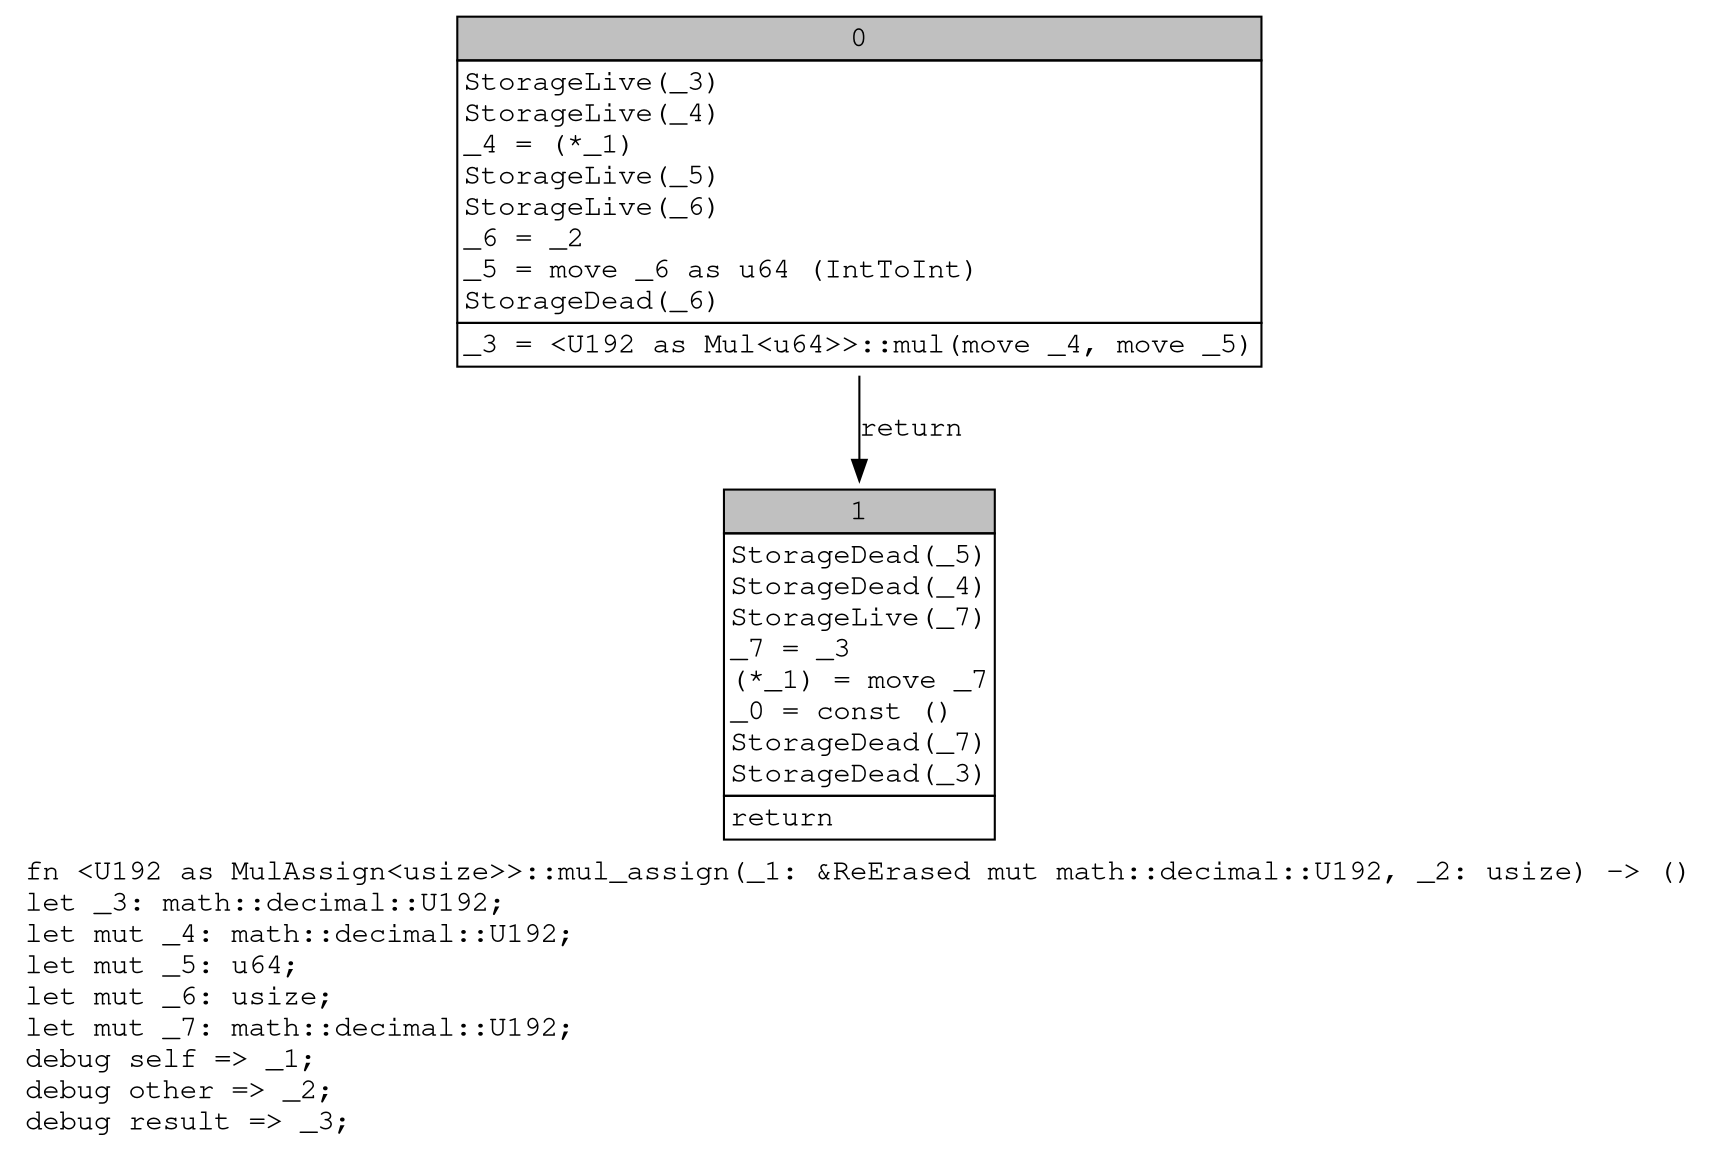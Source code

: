digraph Mir_0_1203 {
    graph [fontname="Courier, monospace"];
    node [fontname="Courier, monospace"];
    edge [fontname="Courier, monospace"];
    label=<fn &lt;U192 as MulAssign&lt;usize&gt;&gt;::mul_assign(_1: &amp;ReErased mut math::decimal::U192, _2: usize) -&gt; ()<br align="left"/>let _3: math::decimal::U192;<br align="left"/>let mut _4: math::decimal::U192;<br align="left"/>let mut _5: u64;<br align="left"/>let mut _6: usize;<br align="left"/>let mut _7: math::decimal::U192;<br align="left"/>debug self =&gt; _1;<br align="left"/>debug other =&gt; _2;<br align="left"/>debug result =&gt; _3;<br align="left"/>>;
    bb0__0_1203 [shape="none", label=<<table border="0" cellborder="1" cellspacing="0"><tr><td bgcolor="gray" align="center" colspan="1">0</td></tr><tr><td align="left" balign="left">StorageLive(_3)<br/>StorageLive(_4)<br/>_4 = (*_1)<br/>StorageLive(_5)<br/>StorageLive(_6)<br/>_6 = _2<br/>_5 = move _6 as u64 (IntToInt)<br/>StorageDead(_6)<br/></td></tr><tr><td align="left">_3 = &lt;U192 as Mul&lt;u64&gt;&gt;::mul(move _4, move _5)</td></tr></table>>];
    bb1__0_1203 [shape="none", label=<<table border="0" cellborder="1" cellspacing="0"><tr><td bgcolor="gray" align="center" colspan="1">1</td></tr><tr><td align="left" balign="left">StorageDead(_5)<br/>StorageDead(_4)<br/>StorageLive(_7)<br/>_7 = _3<br/>(*_1) = move _7<br/>_0 = const ()<br/>StorageDead(_7)<br/>StorageDead(_3)<br/></td></tr><tr><td align="left">return</td></tr></table>>];
    bb0__0_1203 -> bb1__0_1203 [label="return"];
}
